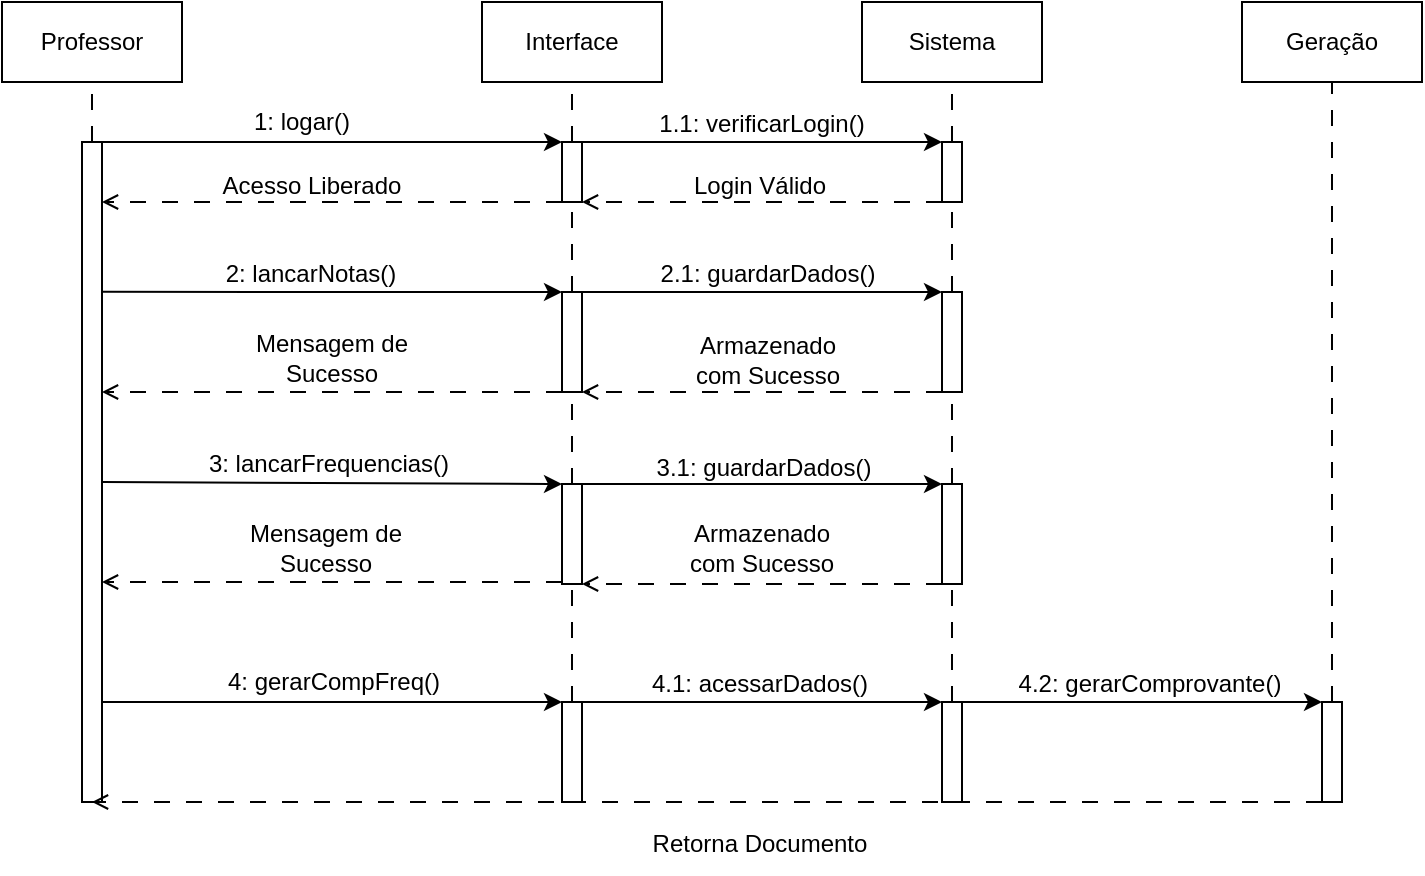 <mxfile version="26.0.11">
  <diagram name="Página-1" id="ME8Eeor8lZUrgds1Fa1e">
    <mxGraphModel dx="954" dy="566" grid="1" gridSize="10" guides="1" tooltips="1" connect="1" arrows="1" fold="1" page="1" pageScale="1" pageWidth="827" pageHeight="1169" math="0" shadow="0">
      <root>
        <mxCell id="0" />
        <mxCell id="1" parent="0" />
        <mxCell id="QQ_587JNlkNqWdxAlMka-1" value="" style="rounded=0;whiteSpace=wrap;html=1;" vertex="1" parent="1">
          <mxGeometry x="130" y="120" width="10" height="330" as="geometry" />
        </mxCell>
        <mxCell id="QQ_587JNlkNqWdxAlMka-3" value="Professor" style="rounded=0;whiteSpace=wrap;html=1;" vertex="1" parent="1">
          <mxGeometry x="90" y="50" width="90" height="40" as="geometry" />
        </mxCell>
        <mxCell id="QQ_587JNlkNqWdxAlMka-4" value="Interface" style="rounded=0;whiteSpace=wrap;html=1;" vertex="1" parent="1">
          <mxGeometry x="330" y="50" width="90" height="40" as="geometry" />
        </mxCell>
        <mxCell id="QQ_587JNlkNqWdxAlMka-5" value="Geração" style="rounded=0;whiteSpace=wrap;html=1;" vertex="1" parent="1">
          <mxGeometry x="710" y="50" width="90" height="40" as="geometry" />
        </mxCell>
        <mxCell id="QQ_587JNlkNqWdxAlMka-7" value="1: logar()" style="text;html=1;align=center;verticalAlign=middle;whiteSpace=wrap;rounded=0;" vertex="1" parent="1">
          <mxGeometry x="210" y="95" width="60" height="30" as="geometry" />
        </mxCell>
        <mxCell id="QQ_587JNlkNqWdxAlMka-8" value="" style="endArrow=classic;html=1;rounded=0;exitX=1;exitY=0;exitDx=0;exitDy=0;entryX=0;entryY=0;entryDx=0;entryDy=0;" edge="1" parent="1" source="QQ_587JNlkNqWdxAlMka-1" target="QQ_587JNlkNqWdxAlMka-9">
          <mxGeometry width="50" height="50" relative="1" as="geometry">
            <mxPoint x="200" y="210" as="sourcePoint" />
            <mxPoint x="330" y="120" as="targetPoint" />
          </mxGeometry>
        </mxCell>
        <mxCell id="QQ_587JNlkNqWdxAlMka-9" value="" style="rounded=0;whiteSpace=wrap;html=1;" vertex="1" parent="1">
          <mxGeometry x="370" y="120" width="10" height="30" as="geometry" />
        </mxCell>
        <mxCell id="QQ_587JNlkNqWdxAlMka-10" value="Sistema" style="rounded=0;whiteSpace=wrap;html=1;" vertex="1" parent="1">
          <mxGeometry x="520" y="50" width="90" height="40" as="geometry" />
        </mxCell>
        <mxCell id="QQ_587JNlkNqWdxAlMka-12" value="" style="rounded=0;whiteSpace=wrap;html=1;" vertex="1" parent="1">
          <mxGeometry x="560" y="120" width="10" height="30" as="geometry" />
        </mxCell>
        <mxCell id="QQ_587JNlkNqWdxAlMka-14" value="" style="endArrow=classic;html=1;rounded=0;exitX=1;exitY=0;exitDx=0;exitDy=0;entryX=0;entryY=0;entryDx=0;entryDy=0;" edge="1" parent="1" source="QQ_587JNlkNqWdxAlMka-9" target="QQ_587JNlkNqWdxAlMka-12">
          <mxGeometry width="50" height="50" relative="1" as="geometry">
            <mxPoint x="150" y="130" as="sourcePoint" />
            <mxPoint x="380" y="130" as="targetPoint" />
          </mxGeometry>
        </mxCell>
        <mxCell id="QQ_587JNlkNqWdxAlMka-15" value="1.1: verificarLogin()" style="text;html=1;align=center;verticalAlign=middle;whiteSpace=wrap;rounded=0;" vertex="1" parent="1">
          <mxGeometry x="410" y="96" width="120" height="30" as="geometry" />
        </mxCell>
        <mxCell id="QQ_587JNlkNqWdxAlMka-16" value="" style="endArrow=open;html=1;rounded=0;entryX=1;entryY=1;entryDx=0;entryDy=0;exitX=0;exitY=1;exitDx=0;exitDy=0;dashed=1;dashPattern=8 8;endFill=0;" edge="1" parent="1" source="QQ_587JNlkNqWdxAlMka-12" target="QQ_587JNlkNqWdxAlMka-9">
          <mxGeometry width="50" height="50" relative="1" as="geometry">
            <mxPoint x="440" y="260" as="sourcePoint" />
            <mxPoint x="490" y="210" as="targetPoint" />
          </mxGeometry>
        </mxCell>
        <mxCell id="QQ_587JNlkNqWdxAlMka-17" value="Login Válido" style="text;html=1;align=center;verticalAlign=middle;whiteSpace=wrap;rounded=0;" vertex="1" parent="1">
          <mxGeometry x="424" y="127" width="90" height="30" as="geometry" />
        </mxCell>
        <mxCell id="QQ_587JNlkNqWdxAlMka-18" style="edgeStyle=orthogonalEdgeStyle;rounded=0;orthogonalLoop=1;jettySize=auto;html=1;exitX=0.5;exitY=1;exitDx=0;exitDy=0;" edge="1" parent="1" source="QQ_587JNlkNqWdxAlMka-17" target="QQ_587JNlkNqWdxAlMka-17">
          <mxGeometry relative="1" as="geometry" />
        </mxCell>
        <mxCell id="QQ_587JNlkNqWdxAlMka-19" value="" style="rounded=0;whiteSpace=wrap;html=1;" vertex="1" parent="1">
          <mxGeometry x="370" y="195" width="10" height="50" as="geometry" />
        </mxCell>
        <mxCell id="QQ_587JNlkNqWdxAlMka-20" value="" style="endArrow=open;html=1;rounded=0;exitX=0;exitY=1;exitDx=0;exitDy=0;dashed=1;dashPattern=8 8;endFill=0;" edge="1" parent="1" source="QQ_587JNlkNqWdxAlMka-9">
          <mxGeometry width="50" height="50" relative="1" as="geometry">
            <mxPoint x="570" y="160" as="sourcePoint" />
            <mxPoint x="140" y="150" as="targetPoint" />
          </mxGeometry>
        </mxCell>
        <mxCell id="QQ_587JNlkNqWdxAlMka-21" value="Acesso Liberado" style="text;html=1;align=center;verticalAlign=middle;whiteSpace=wrap;rounded=0;" vertex="1" parent="1">
          <mxGeometry x="190" y="127" width="110" height="30" as="geometry" />
        </mxCell>
        <mxCell id="QQ_587JNlkNqWdxAlMka-23" value="" style="endArrow=classic;html=1;rounded=0;entryX=0;entryY=0;entryDx=0;entryDy=0;exitX=1;exitY=0.227;exitDx=0;exitDy=0;exitPerimeter=0;" edge="1" parent="1" source="QQ_587JNlkNqWdxAlMka-1" target="QQ_587JNlkNqWdxAlMka-19">
          <mxGeometry width="50" height="50" relative="1" as="geometry">
            <mxPoint x="140" y="181" as="sourcePoint" />
            <mxPoint x="380" y="130" as="targetPoint" />
          </mxGeometry>
        </mxCell>
        <mxCell id="QQ_587JNlkNqWdxAlMka-25" value="2: lancarNotas()" style="text;html=1;align=center;verticalAlign=middle;whiteSpace=wrap;rounded=0;" vertex="1" parent="1">
          <mxGeometry x="192" y="171" width="105" height="30" as="geometry" />
        </mxCell>
        <mxCell id="QQ_587JNlkNqWdxAlMka-26" value="" style="rounded=0;whiteSpace=wrap;html=1;" vertex="1" parent="1">
          <mxGeometry x="560" y="195" width="10" height="50" as="geometry" />
        </mxCell>
        <mxCell id="QQ_587JNlkNqWdxAlMka-27" value="" style="endArrow=classic;html=1;rounded=0;exitX=0.5;exitY=0;exitDx=0;exitDy=0;entryX=0;entryY=0;entryDx=0;entryDy=0;" edge="1" parent="1" source="QQ_587JNlkNqWdxAlMka-19" target="QQ_587JNlkNqWdxAlMka-26">
          <mxGeometry width="50" height="50" relative="1" as="geometry">
            <mxPoint x="390" y="130" as="sourcePoint" />
            <mxPoint x="570" y="130" as="targetPoint" />
          </mxGeometry>
        </mxCell>
        <mxCell id="QQ_587JNlkNqWdxAlMka-28" value="2.1: guardarDados()" style="text;html=1;align=center;verticalAlign=middle;whiteSpace=wrap;rounded=0;" vertex="1" parent="1">
          <mxGeometry x="410.5" y="171" width="123.5" height="30" as="geometry" />
        </mxCell>
        <mxCell id="QQ_587JNlkNqWdxAlMka-31" value="" style="endArrow=open;html=1;rounded=0;entryX=1;entryY=1;entryDx=0;entryDy=0;exitX=0;exitY=1;exitDx=0;exitDy=0;dashed=1;dashPattern=8 8;endFill=0;" edge="1" parent="1" source="QQ_587JNlkNqWdxAlMka-26" target="QQ_587JNlkNqWdxAlMka-19">
          <mxGeometry width="50" height="50" relative="1" as="geometry">
            <mxPoint x="570" y="160" as="sourcePoint" />
            <mxPoint x="390" y="160" as="targetPoint" />
          </mxGeometry>
        </mxCell>
        <mxCell id="QQ_587JNlkNqWdxAlMka-32" value="Armazenado com Sucesso" style="text;html=1;align=center;verticalAlign=middle;whiteSpace=wrap;rounded=0;" vertex="1" parent="1">
          <mxGeometry x="428" y="214" width="90" height="30" as="geometry" />
        </mxCell>
        <mxCell id="QQ_587JNlkNqWdxAlMka-33" value="" style="endArrow=open;html=1;rounded=0;exitX=0;exitY=1;exitDx=0;exitDy=0;dashed=1;dashPattern=8 8;endFill=0;" edge="1" parent="1" source="QQ_587JNlkNqWdxAlMka-19">
          <mxGeometry width="50" height="50" relative="1" as="geometry">
            <mxPoint x="570" y="255" as="sourcePoint" />
            <mxPoint x="140" y="245" as="targetPoint" />
          </mxGeometry>
        </mxCell>
        <mxCell id="QQ_587JNlkNqWdxAlMka-34" value="Mensagem de Sucesso" style="text;html=1;align=center;verticalAlign=middle;whiteSpace=wrap;rounded=0;" vertex="1" parent="1">
          <mxGeometry x="210" y="213" width="90" height="30" as="geometry" />
        </mxCell>
        <mxCell id="QQ_587JNlkNqWdxAlMka-35" value="" style="endArrow=classic;html=1;rounded=0;entryX=0;entryY=0;entryDx=0;entryDy=0;" edge="1" parent="1" target="QQ_587JNlkNqWdxAlMka-36">
          <mxGeometry width="50" height="50" relative="1" as="geometry">
            <mxPoint x="140" y="290" as="sourcePoint" />
            <mxPoint x="340" y="300" as="targetPoint" />
          </mxGeometry>
        </mxCell>
        <mxCell id="QQ_587JNlkNqWdxAlMka-36" value="" style="rounded=0;whiteSpace=wrap;html=1;" vertex="1" parent="1">
          <mxGeometry x="370" y="291" width="10" height="50" as="geometry" />
        </mxCell>
        <mxCell id="QQ_587JNlkNqWdxAlMka-37" value="3: lancarFrequencias()" style="text;html=1;align=center;verticalAlign=middle;whiteSpace=wrap;rounded=0;" vertex="1" parent="1">
          <mxGeometry x="190.5" y="266" width="125" height="30" as="geometry" />
        </mxCell>
        <mxCell id="QQ_587JNlkNqWdxAlMka-38" value="" style="rounded=0;whiteSpace=wrap;html=1;" vertex="1" parent="1">
          <mxGeometry x="560" y="291" width="10" height="50" as="geometry" />
        </mxCell>
        <mxCell id="QQ_587JNlkNqWdxAlMka-39" value="" style="endArrow=classic;html=1;rounded=0;exitX=1;exitY=0;exitDx=0;exitDy=0;entryX=0;entryY=0;entryDx=0;entryDy=0;" edge="1" parent="1" source="QQ_587JNlkNqWdxAlMka-36" target="QQ_587JNlkNqWdxAlMka-38">
          <mxGeometry width="50" height="50" relative="1" as="geometry">
            <mxPoint x="385" y="205" as="sourcePoint" />
            <mxPoint x="570" y="205" as="targetPoint" />
          </mxGeometry>
        </mxCell>
        <mxCell id="QQ_587JNlkNqWdxAlMka-40" value="3.1: guardarDados()" style="text;html=1;align=center;verticalAlign=middle;whiteSpace=wrap;rounded=0;" vertex="1" parent="1">
          <mxGeometry x="408.5" y="268" width="123.5" height="30" as="geometry" />
        </mxCell>
        <mxCell id="QQ_587JNlkNqWdxAlMka-41" value="Armazenado com Sucesso" style="text;html=1;align=center;verticalAlign=middle;whiteSpace=wrap;rounded=0;" vertex="1" parent="1">
          <mxGeometry x="425" y="308" width="90" height="30" as="geometry" />
        </mxCell>
        <mxCell id="QQ_587JNlkNqWdxAlMka-42" value="" style="endArrow=open;html=1;rounded=0;entryX=1;entryY=1;entryDx=0;entryDy=0;dashed=1;dashPattern=8 8;endFill=0;exitX=0;exitY=1;exitDx=0;exitDy=0;" edge="1" parent="1" source="QQ_587JNlkNqWdxAlMka-38" target="QQ_587JNlkNqWdxAlMka-36">
          <mxGeometry width="50" height="50" relative="1" as="geometry">
            <mxPoint x="510" y="370" as="sourcePoint" />
            <mxPoint x="400" y="341" as="targetPoint" />
          </mxGeometry>
        </mxCell>
        <mxCell id="QQ_587JNlkNqWdxAlMka-43" value="" style="endArrow=open;html=1;rounded=0;dashed=1;dashPattern=8 8;endFill=0;" edge="1" parent="1">
          <mxGeometry width="50" height="50" relative="1" as="geometry">
            <mxPoint x="370" y="340" as="sourcePoint" />
            <mxPoint x="140" y="340" as="targetPoint" />
          </mxGeometry>
        </mxCell>
        <mxCell id="QQ_587JNlkNqWdxAlMka-44" value="Mensagem de Sucesso" style="text;html=1;align=center;verticalAlign=middle;whiteSpace=wrap;rounded=0;" vertex="1" parent="1">
          <mxGeometry x="207" y="308" width="90" height="30" as="geometry" />
        </mxCell>
        <mxCell id="QQ_587JNlkNqWdxAlMka-49" value="" style="rounded=0;whiteSpace=wrap;html=1;" vertex="1" parent="1">
          <mxGeometry x="370" y="400" width="10" height="50" as="geometry" />
        </mxCell>
        <mxCell id="QQ_587JNlkNqWdxAlMka-51" value="" style="endArrow=classic;html=1;rounded=0;exitX=1;exitY=0.25;exitDx=0;exitDy=0;entryX=0;entryY=0;entryDx=0;entryDy=0;" edge="1" parent="1" target="QQ_587JNlkNqWdxAlMka-49">
          <mxGeometry width="50" height="50" relative="1" as="geometry">
            <mxPoint x="140" y="400" as="sourcePoint" />
            <mxPoint x="370" y="400" as="targetPoint" />
          </mxGeometry>
        </mxCell>
        <mxCell id="QQ_587JNlkNqWdxAlMka-55" value="4: gerarCompFreq()" style="text;html=1;align=center;verticalAlign=middle;whiteSpace=wrap;rounded=0;" vertex="1" parent="1">
          <mxGeometry x="195.5" y="375" width="120" height="30" as="geometry" />
        </mxCell>
        <mxCell id="QQ_587JNlkNqWdxAlMka-56" value="" style="rounded=0;whiteSpace=wrap;html=1;" vertex="1" parent="1">
          <mxGeometry x="560" y="400" width="10" height="50" as="geometry" />
        </mxCell>
        <mxCell id="QQ_587JNlkNqWdxAlMka-57" value="" style="endArrow=classic;html=1;rounded=0;exitX=1;exitY=0;exitDx=0;exitDy=0;entryX=0;entryY=0;entryDx=0;entryDy=0;" edge="1" parent="1" source="QQ_587JNlkNqWdxAlMka-49" target="QQ_587JNlkNqWdxAlMka-56">
          <mxGeometry width="50" height="50" relative="1" as="geometry">
            <mxPoint x="390" y="301" as="sourcePoint" />
            <mxPoint x="570" y="301" as="targetPoint" />
          </mxGeometry>
        </mxCell>
        <mxCell id="QQ_587JNlkNqWdxAlMka-58" value="4.1: acessarDados()" style="text;html=1;align=center;verticalAlign=middle;whiteSpace=wrap;rounded=0;" vertex="1" parent="1">
          <mxGeometry x="407.25" y="376" width="123.5" height="30" as="geometry" />
        </mxCell>
        <mxCell id="QQ_587JNlkNqWdxAlMka-59" value="" style="rounded=0;whiteSpace=wrap;html=1;" vertex="1" parent="1">
          <mxGeometry x="750" y="400" width="10" height="50" as="geometry" />
        </mxCell>
        <mxCell id="QQ_587JNlkNqWdxAlMka-60" value="" style="endArrow=classic;html=1;rounded=0;entryX=0;entryY=0;entryDx=0;entryDy=0;exitX=1;exitY=0;exitDx=0;exitDy=0;" edge="1" parent="1" source="QQ_587JNlkNqWdxAlMka-56" target="QQ_587JNlkNqWdxAlMka-59">
          <mxGeometry width="50" height="50" relative="1" as="geometry">
            <mxPoint x="680" y="410" as="sourcePoint" />
            <mxPoint x="570" y="410" as="targetPoint" />
          </mxGeometry>
        </mxCell>
        <mxCell id="QQ_587JNlkNqWdxAlMka-61" value="4.2: gerarComprovante()" style="text;html=1;align=center;verticalAlign=middle;whiteSpace=wrap;rounded=0;" vertex="1" parent="1">
          <mxGeometry x="586.5" y="376" width="153.5" height="30" as="geometry" />
        </mxCell>
        <mxCell id="QQ_587JNlkNqWdxAlMka-62" value="" style="endArrow=open;html=1;rounded=0;dashed=1;dashPattern=8 8;endFill=0;exitX=0;exitY=1;exitDx=0;exitDy=0;entryX=0.5;entryY=1;entryDx=0;entryDy=0;" edge="1" parent="1" source="QQ_587JNlkNqWdxAlMka-59" target="QQ_587JNlkNqWdxAlMka-1">
          <mxGeometry width="50" height="50" relative="1" as="geometry">
            <mxPoint x="570" y="351" as="sourcePoint" />
            <mxPoint x="150" y="450" as="targetPoint" />
          </mxGeometry>
        </mxCell>
        <mxCell id="QQ_587JNlkNqWdxAlMka-63" value="Retorna Documento" style="text;html=1;align=center;verticalAlign=middle;whiteSpace=wrap;rounded=0;" vertex="1" parent="1">
          <mxGeometry x="386" y="456" width="166" height="30" as="geometry" />
        </mxCell>
        <mxCell id="QQ_587JNlkNqWdxAlMka-64" value="" style="endArrow=none;html=1;rounded=0;entryX=0.5;entryY=1;entryDx=0;entryDy=0;exitX=0.5;exitY=0;exitDx=0;exitDy=0;dashed=1;dashPattern=8 8;" edge="1" parent="1" source="QQ_587JNlkNqWdxAlMka-59" target="QQ_587JNlkNqWdxAlMka-5">
          <mxGeometry width="50" height="50" relative="1" as="geometry">
            <mxPoint x="30" y="470" as="sourcePoint" />
            <mxPoint x="80" y="380" as="targetPoint" />
          </mxGeometry>
        </mxCell>
        <mxCell id="QQ_587JNlkNqWdxAlMka-65" value="" style="endArrow=none;html=1;rounded=0;entryX=0.5;entryY=1;entryDx=0;entryDy=0;exitX=0.5;exitY=0;exitDx=0;exitDy=0;dashed=1;dashPattern=8 8;" edge="1" parent="1" source="QQ_587JNlkNqWdxAlMka-12" target="QQ_587JNlkNqWdxAlMka-10">
          <mxGeometry width="50" height="50" relative="1" as="geometry">
            <mxPoint x="765" y="410" as="sourcePoint" />
            <mxPoint x="765" y="100" as="targetPoint" />
          </mxGeometry>
        </mxCell>
        <mxCell id="QQ_587JNlkNqWdxAlMka-66" value="" style="endArrow=none;html=1;rounded=0;entryX=0.5;entryY=1;entryDx=0;entryDy=0;exitX=0.5;exitY=0;exitDx=0;exitDy=0;dashed=1;dashPattern=8 8;" edge="1" parent="1" source="QQ_587JNlkNqWdxAlMka-26" target="QQ_587JNlkNqWdxAlMka-12">
          <mxGeometry width="50" height="50" relative="1" as="geometry">
            <mxPoint x="575" y="130" as="sourcePoint" />
            <mxPoint x="575" y="100" as="targetPoint" />
          </mxGeometry>
        </mxCell>
        <mxCell id="QQ_587JNlkNqWdxAlMka-67" value="" style="endArrow=none;html=1;rounded=0;entryX=0.5;entryY=1;entryDx=0;entryDy=0;exitX=0.5;exitY=0;exitDx=0;exitDy=0;dashed=1;dashPattern=8 8;" edge="1" parent="1" source="QQ_587JNlkNqWdxAlMka-38" target="QQ_587JNlkNqWdxAlMka-26">
          <mxGeometry width="50" height="50" relative="1" as="geometry">
            <mxPoint x="575" y="205" as="sourcePoint" />
            <mxPoint x="575" y="160" as="targetPoint" />
          </mxGeometry>
        </mxCell>
        <mxCell id="QQ_587JNlkNqWdxAlMka-68" value="" style="endArrow=none;html=1;rounded=0;entryX=0.5;entryY=1;entryDx=0;entryDy=0;exitX=0.5;exitY=0;exitDx=0;exitDy=0;dashed=1;dashPattern=8 8;" edge="1" parent="1" source="QQ_587JNlkNqWdxAlMka-56" target="QQ_587JNlkNqWdxAlMka-38">
          <mxGeometry width="50" height="50" relative="1" as="geometry">
            <mxPoint x="575" y="301" as="sourcePoint" />
            <mxPoint x="575" y="255" as="targetPoint" />
          </mxGeometry>
        </mxCell>
        <mxCell id="QQ_587JNlkNqWdxAlMka-69" value="" style="endArrow=none;html=1;rounded=0;entryX=0.5;entryY=1;entryDx=0;entryDy=0;exitX=0.5;exitY=0;exitDx=0;exitDy=0;dashed=1;dashPattern=8 8;" edge="1" parent="1" source="QQ_587JNlkNqWdxAlMka-9" target="QQ_587JNlkNqWdxAlMka-4">
          <mxGeometry width="50" height="50" relative="1" as="geometry">
            <mxPoint x="575" y="130" as="sourcePoint" />
            <mxPoint x="575" y="100" as="targetPoint" />
          </mxGeometry>
        </mxCell>
        <mxCell id="QQ_587JNlkNqWdxAlMka-70" value="" style="endArrow=none;html=1;rounded=0;entryX=0.5;entryY=1;entryDx=0;entryDy=0;exitX=0.5;exitY=0;exitDx=0;exitDy=0;dashed=1;dashPattern=8 8;" edge="1" parent="1" source="QQ_587JNlkNqWdxAlMka-19" target="QQ_587JNlkNqWdxAlMka-9">
          <mxGeometry width="50" height="50" relative="1" as="geometry">
            <mxPoint x="385" y="130" as="sourcePoint" />
            <mxPoint x="385" y="100" as="targetPoint" />
          </mxGeometry>
        </mxCell>
        <mxCell id="QQ_587JNlkNqWdxAlMka-71" value="" style="endArrow=none;html=1;rounded=0;exitX=0.5;exitY=0;exitDx=0;exitDy=0;dashed=1;dashPattern=8 8;entryX=0.5;entryY=1;entryDx=0;entryDy=0;" edge="1" parent="1" source="QQ_587JNlkNqWdxAlMka-36" target="QQ_587JNlkNqWdxAlMka-19">
          <mxGeometry width="50" height="50" relative="1" as="geometry">
            <mxPoint x="385" y="205" as="sourcePoint" />
            <mxPoint x="375" y="250" as="targetPoint" />
          </mxGeometry>
        </mxCell>
        <mxCell id="QQ_587JNlkNqWdxAlMka-72" value="" style="endArrow=none;html=1;rounded=0;exitX=0.5;exitY=0;exitDx=0;exitDy=0;dashed=1;dashPattern=8 8;entryX=0.5;entryY=1;entryDx=0;entryDy=0;" edge="1" parent="1" source="QQ_587JNlkNqWdxAlMka-49" target="QQ_587JNlkNqWdxAlMka-36">
          <mxGeometry width="50" height="50" relative="1" as="geometry">
            <mxPoint x="385" y="301" as="sourcePoint" />
            <mxPoint x="400" y="360" as="targetPoint" />
          </mxGeometry>
        </mxCell>
        <mxCell id="QQ_587JNlkNqWdxAlMka-73" value="" style="endArrow=none;html=1;rounded=0;exitX=0.5;exitY=0;exitDx=0;exitDy=0;dashed=1;dashPattern=8 8;entryX=0.5;entryY=1;entryDx=0;entryDy=0;" edge="1" parent="1" source="QQ_587JNlkNqWdxAlMka-1" target="QQ_587JNlkNqWdxAlMka-3">
          <mxGeometry width="50" height="50" relative="1" as="geometry">
            <mxPoint x="385" y="410" as="sourcePoint" />
            <mxPoint x="385" y="351" as="targetPoint" />
          </mxGeometry>
        </mxCell>
      </root>
    </mxGraphModel>
  </diagram>
</mxfile>
